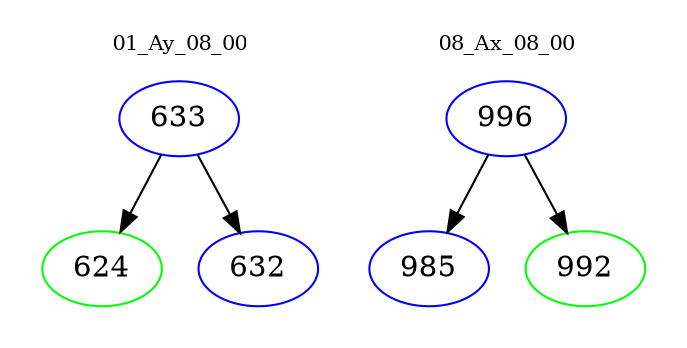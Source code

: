 digraph{
subgraph cluster_0 {
color = white
label = "01_Ay_08_00";
fontsize=10;
T0_633 [label="633", color="blue"]
T0_633 -> T0_624 [color="black"]
T0_624 [label="624", color="green"]
T0_633 -> T0_632 [color="black"]
T0_632 [label="632", color="blue"]
}
subgraph cluster_1 {
color = white
label = "08_Ax_08_00";
fontsize=10;
T1_996 [label="996", color="blue"]
T1_996 -> T1_985 [color="black"]
T1_985 [label="985", color="blue"]
T1_996 -> T1_992 [color="black"]
T1_992 [label="992", color="green"]
}
}
